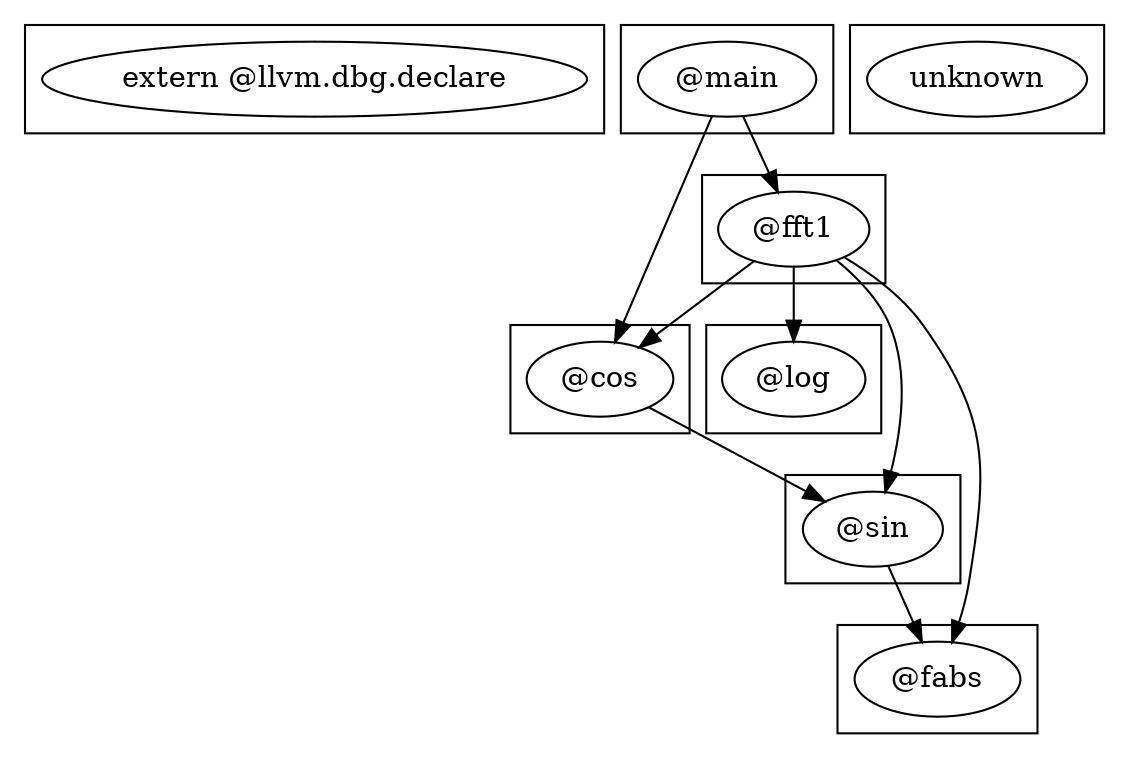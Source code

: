 digraph {
    subgraph cluster_0 {
        390 [label="extern @llvm.dbg.declare"];
    }
    subgraph cluster_1 {
        4 [label="@main"];
    }
    subgraph cluster_2 {
        50 [label="@fft1"];
    }
    subgraph cluster_3 {
        297 [label="@log"];
    }
    subgraph cluster_4 {
        41 [label="@cos"];
    }
    subgraph cluster_5 {
        324 [label="@sin"];
    }
    subgraph cluster_6 {
        304 [label="@fabs"];
    }
    subgraph cluster_7 {
        -100 [label=unknown];
    }
    4 -> 41 [label=""];
    4 -> 50 [label=""];
    41 -> 324 [label=""];
    50 -> 41 [label=""];
    50 -> 297 [label=""];
    50 -> 304 [label=""];
    50 -> 324 [label=""];
    324 -> 304 [label=""];
}